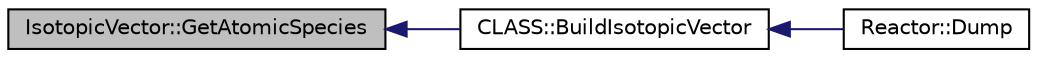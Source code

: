 digraph G
{
  edge [fontname="Helvetica",fontsize="10",labelfontname="Helvetica",labelfontsize="10"];
  node [fontname="Helvetica",fontsize="10",shape=record];
  rankdir="LR";
  Node1 [label="IsotopicVector::GetAtomicSpecies",height=0.2,width=0.4,color="black", fillcolor="grey75", style="filled" fontcolor="black"];
  Node1 -> Node2 [dir="back",color="midnightblue",fontsize="10",style="solid",fontname="Helvetica"];
  Node2 [label="CLASS::BuildIsotopicVector",height=0.2,width=0.4,color="black", fillcolor="white", style="filled",URL="$class_c_l_a_s_s.html#a38540c368982b9214ad3bf0921f716c5",tooltip="Build The needed Isotopic Vector from the stock."];
  Node2 -> Node3 [dir="back",color="midnightblue",fontsize="10",style="solid",fontname="Helvetica"];
  Node3 [label="Reactor::Dump",height=0.2,width=0.4,color="black", fillcolor="white", style="filled",URL="$class_reactor.html#a62ecaa3d122030fb9a44396c297e032b",tooltip="Write Modification (IV In/Out, filling the TF...)"];
}
